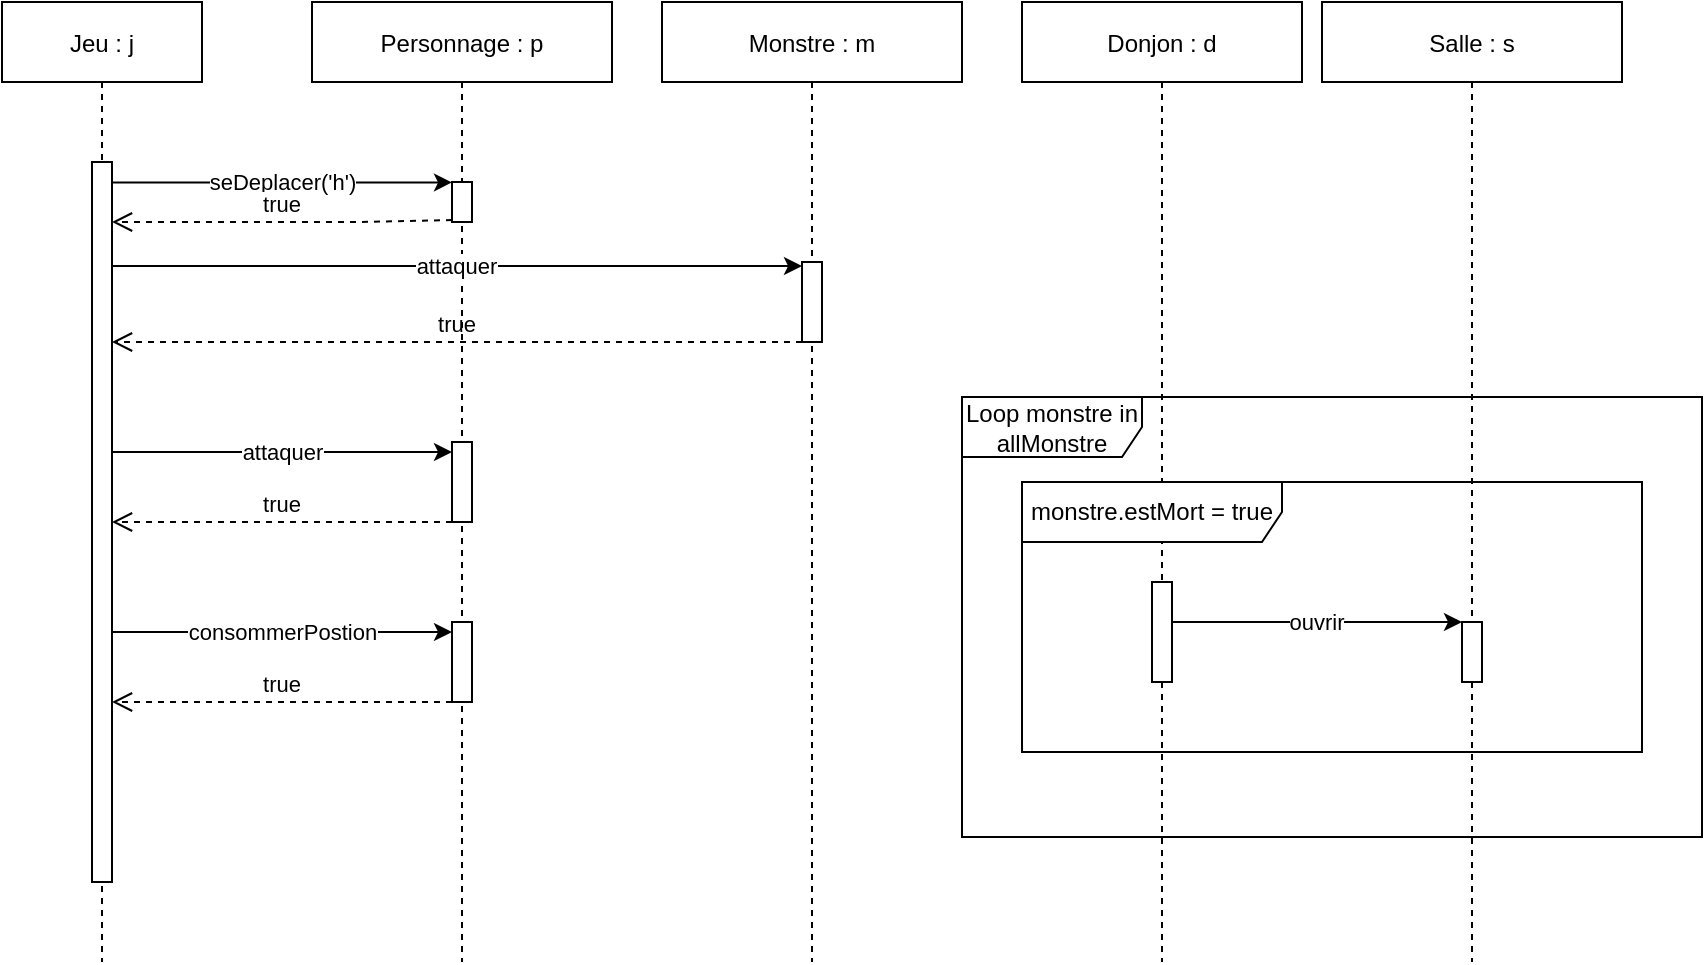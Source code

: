 <mxfile version="14.6.13" type="device"><diagram id="kgpKYQtTHZ0yAKxKKP6v" name="Page-1"><mxGraphModel dx="1086" dy="806" grid="1" gridSize="10" guides="1" tooltips="1" connect="1" arrows="1" fold="1" page="1" pageScale="1" pageWidth="850" pageHeight="1100" math="0" shadow="0"><root><mxCell id="0"/><mxCell id="1" parent="0"/><mxCell id="3nuBFxr9cyL0pnOWT2aG-1" value="Jeu : j" style="shape=umlLifeline;perimeter=lifelinePerimeter;container=1;collapsible=0;recursiveResize=0;rounded=0;shadow=0;strokeWidth=1;" parent="1" vertex="1"><mxGeometry x="120" y="80" width="100" height="480" as="geometry"/></mxCell><mxCell id="3nuBFxr9cyL0pnOWT2aG-2" value="" style="points=[];perimeter=orthogonalPerimeter;rounded=0;shadow=0;strokeWidth=1;" parent="3nuBFxr9cyL0pnOWT2aG-1" vertex="1"><mxGeometry x="45" y="80" width="10" height="360" as="geometry"/></mxCell><mxCell id="zJpAbmxyRd3L3QRVwFDb-9" value="seDeplacer('h')" style="endArrow=classic;html=1;entryX=0;entryY=0.011;entryDx=0;entryDy=0;entryPerimeter=0;" parent="1" source="3nuBFxr9cyL0pnOWT2aG-2" target="_bN-wjHHTrwaqC9U_53A-2" edge="1"><mxGeometry x="-0.005" width="50" height="50" relative="1" as="geometry"><mxPoint x="180" y="480" as="sourcePoint"/><mxPoint x="330" y="175" as="targetPoint"/><mxPoint as="offset"/><Array as="points"/></mxGeometry></mxCell><mxCell id="zJpAbmxyRd3L3QRVwFDb-10" value="true" style="verticalAlign=bottom;endArrow=open;dashed=1;endSize=8;shadow=0;strokeWidth=1;exitX=0;exitY=1;exitDx=0;exitDy=0;exitPerimeter=0;" parent="1" source="_bN-wjHHTrwaqC9U_53A-4" target="3nuBFxr9cyL0pnOWT2aG-2" edge="1"><mxGeometry relative="1" as="geometry"><mxPoint x="178" y="271" as="targetPoint"/><mxPoint x="270" y="460" as="sourcePoint"/><Array as="points"><mxPoint x="310" y="250"/></Array></mxGeometry></mxCell><mxCell id="zJpAbmxyRd3L3QRVwFDb-11" value="Donjon : d" style="shape=umlLifeline;perimeter=lifelinePerimeter;container=1;collapsible=0;recursiveResize=0;rounded=0;shadow=0;strokeWidth=1;" parent="1" vertex="1"><mxGeometry x="630" y="80" width="140" height="480" as="geometry"/></mxCell><mxCell id="zJpAbmxyRd3L3QRVwFDb-12" value="" style="points=[];perimeter=orthogonalPerimeter;rounded=0;shadow=0;strokeWidth=1;" parent="zJpAbmxyRd3L3QRVwFDb-11" vertex="1"><mxGeometry x="65" y="290" width="10" height="50" as="geometry"/></mxCell><mxCell id="zJpAbmxyRd3L3QRVwFDb-13" value="Salle : s" style="shape=umlLifeline;perimeter=lifelinePerimeter;container=1;collapsible=0;recursiveResize=0;rounded=0;shadow=0;strokeWidth=1;" parent="1" vertex="1"><mxGeometry x="780" y="80" width="150" height="480" as="geometry"/></mxCell><mxCell id="zJpAbmxyRd3L3QRVwFDb-14" value="" style="points=[];perimeter=orthogonalPerimeter;rounded=0;shadow=0;strokeWidth=1;" parent="zJpAbmxyRd3L3QRVwFDb-13" vertex="1"><mxGeometry x="70" y="310" width="10" height="30" as="geometry"/></mxCell><mxCell id="_bN-wjHHTrwaqC9U_53A-1" value="Personnage : p" style="shape=umlLifeline;perimeter=lifelinePerimeter;container=1;collapsible=0;recursiveResize=0;rounded=0;shadow=0;strokeWidth=1;" parent="1" vertex="1"><mxGeometry x="275" y="80" width="150" height="480" as="geometry"/></mxCell><mxCell id="_bN-wjHHTrwaqC9U_53A-2" value="" style="points=[];perimeter=orthogonalPerimeter;rounded=0;shadow=0;strokeWidth=1;" parent="_bN-wjHHTrwaqC9U_53A-1" vertex="1"><mxGeometry x="70" y="90" width="10" height="20" as="geometry"/></mxCell><mxCell id="_bN-wjHHTrwaqC9U_53A-3" value="Monstre : m" style="shape=umlLifeline;perimeter=lifelinePerimeter;container=1;collapsible=0;recursiveResize=0;rounded=0;shadow=0;strokeWidth=1;" parent="1" vertex="1"><mxGeometry x="450" y="80" width="150" height="480" as="geometry"/></mxCell><mxCell id="_bN-wjHHTrwaqC9U_53A-4" value="" style="points=[];perimeter=orthogonalPerimeter;rounded=0;shadow=0;strokeWidth=1;" parent="_bN-wjHHTrwaqC9U_53A-3" vertex="1"><mxGeometry x="70" y="130" width="10" height="40" as="geometry"/></mxCell><mxCell id="_bN-wjHHTrwaqC9U_53A-8" value="&#10;&#10;&lt;span style=&quot;color: rgb(0, 0, 0); font-family: helvetica; font-size: 11px; font-style: normal; font-weight: 400; letter-spacing: normal; text-align: center; text-indent: 0px; text-transform: none; word-spacing: 0px; background-color: rgb(255, 255, 255); display: inline; float: none;&quot;&gt;attaquer&lt;/span&gt;&#10;&#10;" style="endArrow=classic;html=1;entryX=0;entryY=0.125;entryDx=0;entryDy=0;entryPerimeter=0;" parent="1" edge="1"><mxGeometry x="-0.005" width="50" height="50" relative="1" as="geometry"><mxPoint x="175" y="305" as="sourcePoint"/><mxPoint x="345" y="305" as="targetPoint"/><mxPoint as="offset"/><Array as="points"/></mxGeometry></mxCell><mxCell id="_bN-wjHHTrwaqC9U_53A-9" value="attaquer" style="endArrow=classic;html=1;entryX=0;entryY=0.05;entryDx=0;entryDy=0;entryPerimeter=0;" parent="1" source="3nuBFxr9cyL0pnOWT2aG-2" target="_bN-wjHHTrwaqC9U_53A-4" edge="1"><mxGeometry x="-0.005" width="50" height="50" relative="1" as="geometry"><mxPoint x="240" y="260" as="sourcePoint"/><mxPoint x="450" y="213" as="targetPoint"/><mxPoint as="offset"/><Array as="points"/></mxGeometry></mxCell><mxCell id="_bN-wjHHTrwaqC9U_53A-14" value="" style="points=[];perimeter=orthogonalPerimeter;rounded=0;shadow=0;strokeWidth=1;" parent="1" vertex="1"><mxGeometry x="345" y="300" width="10" height="40" as="geometry"/></mxCell><mxCell id="_bN-wjHHTrwaqC9U_53A-15" value="true" style="verticalAlign=bottom;endArrow=open;dashed=1;endSize=8;shadow=0;strokeWidth=1;exitX=0;exitY=1;exitDx=0;exitDy=0;exitPerimeter=0;" parent="1" source="_bN-wjHHTrwaqC9U_53A-14" target="3nuBFxr9cyL0pnOWT2aG-2" edge="1"><mxGeometry relative="1" as="geometry"><mxPoint x="170" y="341" as="targetPoint"/><mxPoint x="520" y="280" as="sourcePoint"/><Array as="points"><mxPoint x="310" y="340"/></Array></mxGeometry></mxCell><mxCell id="_bN-wjHHTrwaqC9U_53A-19" value="ouvrir" style="endArrow=classic;html=1;entryX=0;entryY=0;entryDx=0;entryDy=0;entryPerimeter=0;" parent="1" source="zJpAbmxyRd3L3QRVwFDb-12" target="zJpAbmxyRd3L3QRVwFDb-14" edge="1"><mxGeometry x="-0.005" width="50" height="50" relative="1" as="geometry"><mxPoint x="70" y="730" as="sourcePoint"/><mxPoint x="240" y="730" as="targetPoint"/><mxPoint as="offset"/><Array as="points"/></mxGeometry></mxCell><mxCell id="_bN-wjHHTrwaqC9U_53A-21" value="true" style="verticalAlign=bottom;endArrow=open;dashed=1;endSize=8;shadow=0;strokeWidth=1;exitX=0;exitY=0.95;exitDx=0;exitDy=0;exitPerimeter=0;" parent="1" source="_bN-wjHHTrwaqC9U_53A-2" target="3nuBFxr9cyL0pnOWT2aG-2" edge="1"><mxGeometry relative="1" as="geometry"><mxPoint x="170" y="280" as="targetPoint"/><mxPoint x="340" y="280" as="sourcePoint"/><Array as="points"><mxPoint x="300" y="190"/></Array></mxGeometry></mxCell><mxCell id="_bN-wjHHTrwaqC9U_53A-22" value="consommerPostion" style="endArrow=classic;html=1;entryX=0;entryY=0.125;entryDx=0;entryDy=0;entryPerimeter=0;" parent="1" source="3nuBFxr9cyL0pnOWT2aG-2" target="_bN-wjHHTrwaqC9U_53A-23" edge="1"><mxGeometry x="-0.005" width="50" height="50" relative="1" as="geometry"><mxPoint x="175" y="395" as="sourcePoint"/><mxPoint x="290" y="394" as="targetPoint"/><mxPoint as="offset"/><Array as="points"/></mxGeometry></mxCell><mxCell id="_bN-wjHHTrwaqC9U_53A-23" value="" style="points=[];perimeter=orthogonalPerimeter;rounded=0;shadow=0;strokeWidth=1;" parent="1" vertex="1"><mxGeometry x="345" y="390" width="10" height="40" as="geometry"/></mxCell><mxCell id="_bN-wjHHTrwaqC9U_53A-24" value="true" style="verticalAlign=bottom;endArrow=open;dashed=1;endSize=8;shadow=0;strokeWidth=1;exitX=0;exitY=1;exitDx=0;exitDy=0;exitPerimeter=0;" parent="1" source="_bN-wjHHTrwaqC9U_53A-23" target="3nuBFxr9cyL0pnOWT2aG-2" edge="1"><mxGeometry relative="1" as="geometry"><mxPoint x="175" y="430" as="targetPoint"/><mxPoint x="520" y="370" as="sourcePoint"/><Array as="points"><mxPoint x="310" y="430"/></Array></mxGeometry></mxCell><mxCell id="7RSV-jgkZC304SgqHDmK-1" value="Loop monstre in allMonstre" style="shape=umlFrame;whiteSpace=wrap;html=1;width=90;height=30;" parent="1" vertex="1"><mxGeometry x="600" y="277.5" width="370" height="220" as="geometry"/></mxCell><mxCell id="7RSV-jgkZC304SgqHDmK-2" value="monstre.estMort = true" style="shape=umlFrame;whiteSpace=wrap;html=1;width=130;height=30;" parent="1" vertex="1"><mxGeometry x="630" y="320" width="310" height="135" as="geometry"/></mxCell></root></mxGraphModel></diagram></mxfile>